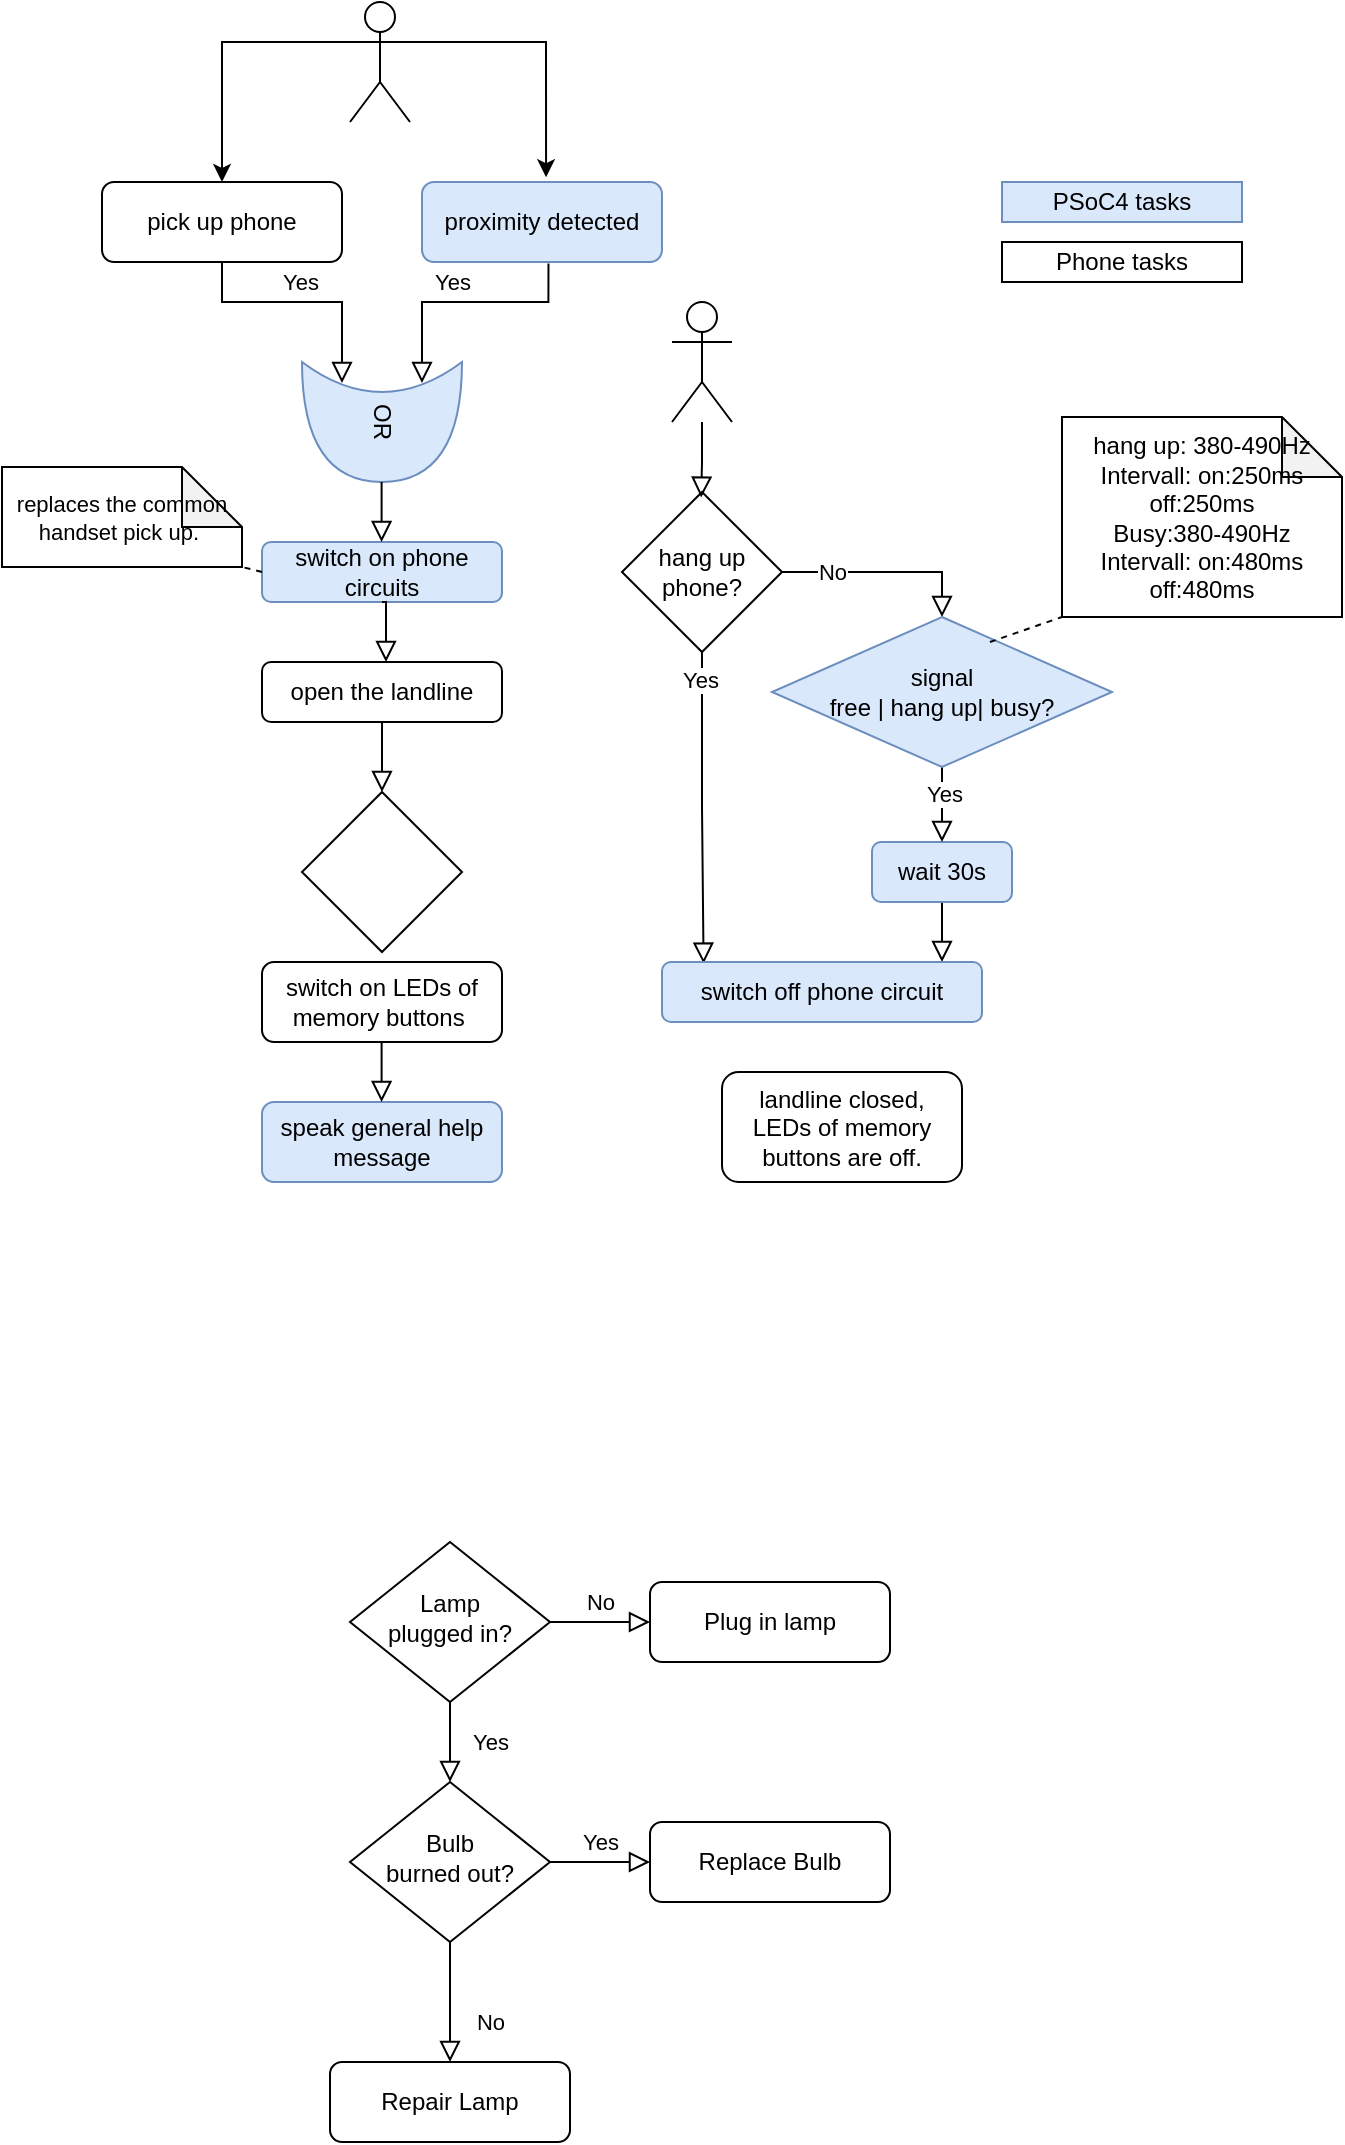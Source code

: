 <mxfile version="20.8.23" type="github">
  <diagram id="C5RBs43oDa-KdzZeNtuy" name="Page-1">
    <mxGraphModel dx="830" dy="1626" grid="1" gridSize="10" guides="1" tooltips="1" connect="1" arrows="1" fold="1" page="1" pageScale="1" pageWidth="827" pageHeight="1169" math="0" shadow="0">
      <root>
        <mxCell id="WIyWlLk6GJQsqaUBKTNV-0" />
        <mxCell id="WIyWlLk6GJQsqaUBKTNV-1" parent="WIyWlLk6GJQsqaUBKTNV-0" />
        <mxCell id="WIyWlLk6GJQsqaUBKTNV-3" value="pick up phone" style="rounded=1;whiteSpace=wrap;html=1;fontSize=12;glass=0;strokeWidth=1;shadow=0;" parent="WIyWlLk6GJQsqaUBKTNV-1" vertex="1">
          <mxGeometry x="160" y="80" width="120" height="40" as="geometry" />
        </mxCell>
        <mxCell id="WIyWlLk6GJQsqaUBKTNV-4" value="Yes" style="rounded=0;html=1;jettySize=auto;orthogonalLoop=1;fontSize=11;endArrow=block;endFill=0;endSize=8;strokeWidth=1;shadow=0;labelBackgroundColor=none;edgeStyle=orthogonalEdgeStyle;" parent="WIyWlLk6GJQsqaUBKTNV-1" source="WIyWlLk6GJQsqaUBKTNV-6" target="WIyWlLk6GJQsqaUBKTNV-10" edge="1">
          <mxGeometry y="20" relative="1" as="geometry">
            <mxPoint as="offset" />
          </mxGeometry>
        </mxCell>
        <mxCell id="WIyWlLk6GJQsqaUBKTNV-5" value="No" style="edgeStyle=orthogonalEdgeStyle;rounded=0;html=1;jettySize=auto;orthogonalLoop=1;fontSize=11;endArrow=block;endFill=0;endSize=8;strokeWidth=1;shadow=0;labelBackgroundColor=none;" parent="WIyWlLk6GJQsqaUBKTNV-1" source="WIyWlLk6GJQsqaUBKTNV-6" target="WIyWlLk6GJQsqaUBKTNV-7" edge="1">
          <mxGeometry y="10" relative="1" as="geometry">
            <mxPoint as="offset" />
          </mxGeometry>
        </mxCell>
        <mxCell id="WIyWlLk6GJQsqaUBKTNV-6" value="Lamp&lt;br&gt;plugged in?" style="rhombus;whiteSpace=wrap;html=1;shadow=0;fontFamily=Helvetica;fontSize=12;align=center;strokeWidth=1;spacing=6;spacingTop=-4;" parent="WIyWlLk6GJQsqaUBKTNV-1" vertex="1">
          <mxGeometry x="284" y="760" width="100" height="80" as="geometry" />
        </mxCell>
        <mxCell id="WIyWlLk6GJQsqaUBKTNV-7" value="Plug in lamp" style="rounded=1;whiteSpace=wrap;html=1;fontSize=12;glass=0;strokeWidth=1;shadow=0;" parent="WIyWlLk6GJQsqaUBKTNV-1" vertex="1">
          <mxGeometry x="434" y="780" width="120" height="40" as="geometry" />
        </mxCell>
        <mxCell id="WIyWlLk6GJQsqaUBKTNV-8" value="No" style="rounded=0;html=1;jettySize=auto;orthogonalLoop=1;fontSize=11;endArrow=block;endFill=0;endSize=8;strokeWidth=1;shadow=0;labelBackgroundColor=none;edgeStyle=orthogonalEdgeStyle;" parent="WIyWlLk6GJQsqaUBKTNV-1" source="WIyWlLk6GJQsqaUBKTNV-10" target="WIyWlLk6GJQsqaUBKTNV-11" edge="1">
          <mxGeometry x="0.333" y="20" relative="1" as="geometry">
            <mxPoint as="offset" />
          </mxGeometry>
        </mxCell>
        <mxCell id="WIyWlLk6GJQsqaUBKTNV-9" value="Yes" style="edgeStyle=orthogonalEdgeStyle;rounded=0;html=1;jettySize=auto;orthogonalLoop=1;fontSize=11;endArrow=block;endFill=0;endSize=8;strokeWidth=1;shadow=0;labelBackgroundColor=none;" parent="WIyWlLk6GJQsqaUBKTNV-1" source="WIyWlLk6GJQsqaUBKTNV-10" target="WIyWlLk6GJQsqaUBKTNV-12" edge="1">
          <mxGeometry y="10" relative="1" as="geometry">
            <mxPoint as="offset" />
          </mxGeometry>
        </mxCell>
        <mxCell id="WIyWlLk6GJQsqaUBKTNV-10" value="Bulb&lt;br&gt;burned out?" style="rhombus;whiteSpace=wrap;html=1;shadow=0;fontFamily=Helvetica;fontSize=12;align=center;strokeWidth=1;spacing=6;spacingTop=-4;" parent="WIyWlLk6GJQsqaUBKTNV-1" vertex="1">
          <mxGeometry x="284" y="880" width="100" height="80" as="geometry" />
        </mxCell>
        <mxCell id="WIyWlLk6GJQsqaUBKTNV-11" value="Repair Lamp" style="rounded=1;whiteSpace=wrap;html=1;fontSize=12;glass=0;strokeWidth=1;shadow=0;" parent="WIyWlLk6GJQsqaUBKTNV-1" vertex="1">
          <mxGeometry x="274" y="1020" width="120" height="40" as="geometry" />
        </mxCell>
        <mxCell id="WIyWlLk6GJQsqaUBKTNV-12" value="Replace Bulb" style="rounded=1;whiteSpace=wrap;html=1;fontSize=12;glass=0;strokeWidth=1;shadow=0;" parent="WIyWlLk6GJQsqaUBKTNV-1" vertex="1">
          <mxGeometry x="434" y="900" width="120" height="40" as="geometry" />
        </mxCell>
        <mxCell id="4fPn2dJ94Awd5dNHBFq_-0" value="&lt;div&gt;switch on phone circuits&lt;/div&gt;" style="rounded=1;whiteSpace=wrap;html=1;fillColor=#dae8fc;strokeColor=#6c8ebf;" vertex="1" parent="WIyWlLk6GJQsqaUBKTNV-1">
          <mxGeometry x="240" y="260" width="120" height="30" as="geometry" />
        </mxCell>
        <mxCell id="4fPn2dJ94Awd5dNHBFq_-1" value="&lt;div&gt;OR&lt;/div&gt;" style="shape=xor;whiteSpace=wrap;html=1;rotation=90;fillColor=#dae8fc;strokeColor=#6c8ebf;" vertex="1" parent="WIyWlLk6GJQsqaUBKTNV-1">
          <mxGeometry x="270" y="160" width="60" height="80" as="geometry" />
        </mxCell>
        <mxCell id="4fPn2dJ94Awd5dNHBFq_-2" value="speak general help message" style="rounded=1;whiteSpace=wrap;html=1;fillColor=#dae8fc;strokeColor=#6c8ebf;" vertex="1" parent="WIyWlLk6GJQsqaUBKTNV-1">
          <mxGeometry x="240" y="540" width="120" height="40" as="geometry" />
        </mxCell>
        <mxCell id="4fPn2dJ94Awd5dNHBFq_-3" value="proximity detected" style="rounded=1;whiteSpace=wrap;html=1;fillColor=#dae8fc;strokeColor=#6c8ebf;" vertex="1" parent="WIyWlLk6GJQsqaUBKTNV-1">
          <mxGeometry x="320" y="80" width="120" height="40" as="geometry" />
        </mxCell>
        <mxCell id="4fPn2dJ94Awd5dNHBFq_-4" value="" style="rounded=0;html=1;jettySize=auto;orthogonalLoop=1;fontSize=11;endArrow=block;endFill=0;endSize=8;strokeWidth=1;shadow=0;labelBackgroundColor=none;edgeStyle=orthogonalEdgeStyle;entryX=0.175;entryY=0.75;entryDx=0;entryDy=0;entryPerimeter=0;" edge="1" parent="WIyWlLk6GJQsqaUBKTNV-1">
          <mxGeometry width="50" height="50" relative="1" as="geometry">
            <mxPoint x="299.8" y="230" as="sourcePoint" />
            <mxPoint x="299.8" y="260" as="targetPoint" />
            <Array as="points">
              <mxPoint x="300.09" y="250" />
              <mxPoint x="300.09" y="250" />
            </Array>
          </mxGeometry>
        </mxCell>
        <mxCell id="4fPn2dJ94Awd5dNHBFq_-5" value="Yes" style="rounded=0;html=1;jettySize=auto;orthogonalLoop=1;fontSize=11;endArrow=block;endFill=0;endSize=8;strokeWidth=1;shadow=0;labelBackgroundColor=none;edgeStyle=orthogonalEdgeStyle;entryX=0.175;entryY=0.75;entryDx=0;entryDy=0;entryPerimeter=0;exitX=0.5;exitY=1;exitDx=0;exitDy=0;" edge="1" parent="WIyWlLk6GJQsqaUBKTNV-1" source="WIyWlLk6GJQsqaUBKTNV-3" target="4fPn2dJ94Awd5dNHBFq_-1">
          <mxGeometry x="-0.032" y="10" relative="1" as="geometry">
            <mxPoint as="offset" />
            <mxPoint x="229.5" y="120" as="sourcePoint" />
            <mxPoint x="229.5" y="160" as="targetPoint" />
            <Array as="points">
              <mxPoint x="220" y="140" />
              <mxPoint x="280" y="140" />
            </Array>
          </mxGeometry>
        </mxCell>
        <mxCell id="4fPn2dJ94Awd5dNHBFq_-8" value="Yes" style="rounded=0;html=1;jettySize=auto;orthogonalLoop=1;fontSize=11;endArrow=block;endFill=0;endSize=8;strokeWidth=1;shadow=0;labelBackgroundColor=none;edgeStyle=orthogonalEdgeStyle;movable=1;resizable=1;rotatable=1;deletable=1;editable=1;locked=0;connectable=1;entryX=0.175;entryY=0.25;entryDx=0;entryDy=0;entryPerimeter=0;exitX=0.527;exitY=1.02;exitDx=0;exitDy=0;exitPerimeter=0;" edge="1" parent="WIyWlLk6GJQsqaUBKTNV-1" source="4fPn2dJ94Awd5dNHBFq_-3" target="4fPn2dJ94Awd5dNHBFq_-1">
          <mxGeometry x="0.087" y="-10" relative="1" as="geometry">
            <mxPoint as="offset" />
            <mxPoint x="370" y="120" as="sourcePoint" />
            <mxPoint x="319.97" y="190" as="targetPoint" />
            <Array as="points">
              <mxPoint x="383" y="140" />
              <mxPoint x="320" y="140" />
            </Array>
          </mxGeometry>
        </mxCell>
        <mxCell id="4fPn2dJ94Awd5dNHBFq_-9" value="" style="rounded=0;html=1;jettySize=auto;orthogonalLoop=1;fontSize=11;endArrow=block;endFill=0;endSize=8;strokeWidth=1;shadow=0;labelBackgroundColor=none;edgeStyle=orthogonalEdgeStyle;exitX=0.5;exitY=1;exitDx=0;exitDy=0;" edge="1" parent="WIyWlLk6GJQsqaUBKTNV-1" source="4fPn2dJ94Awd5dNHBFq_-0">
          <mxGeometry width="50" height="50" relative="1" as="geometry">
            <mxPoint x="330" y="430" as="sourcePoint" />
            <mxPoint x="302" y="320" as="targetPoint" />
            <Array as="points">
              <mxPoint x="302" y="290" />
            </Array>
          </mxGeometry>
        </mxCell>
        <mxCell id="4fPn2dJ94Awd5dNHBFq_-53" value="" style="edgeStyle=orthogonalEdgeStyle;rounded=0;orthogonalLoop=1;jettySize=auto;html=1;exitX=0.5;exitY=1;exitDx=0;exitDy=0;labelBackgroundColor=none;endArrow=block;endFill=0;endSize=8;strokeWidth=1;shadow=0;" edge="1" parent="WIyWlLk6GJQsqaUBKTNV-1" source="4fPn2dJ94Awd5dNHBFq_-11" target="4fPn2dJ94Awd5dNHBFq_-52">
          <mxGeometry relative="1" as="geometry">
            <Array as="points">
              <mxPoint x="300" y="360" />
              <mxPoint x="300" y="360" />
            </Array>
          </mxGeometry>
        </mxCell>
        <mxCell id="4fPn2dJ94Awd5dNHBFq_-11" value="open the landline" style="rounded=1;whiteSpace=wrap;html=1;" vertex="1" parent="WIyWlLk6GJQsqaUBKTNV-1">
          <mxGeometry x="240" y="320" width="120" height="30" as="geometry" />
        </mxCell>
        <mxCell id="4fPn2dJ94Awd5dNHBFq_-12" value="switch on LEDs of memory buttons&amp;nbsp;" style="rounded=1;whiteSpace=wrap;html=1;" vertex="1" parent="WIyWlLk6GJQsqaUBKTNV-1">
          <mxGeometry x="240" y="470" width="120" height="40" as="geometry" />
        </mxCell>
        <mxCell id="4fPn2dJ94Awd5dNHBFq_-13" value="" style="rounded=0;html=1;jettySize=auto;orthogonalLoop=1;fontSize=11;endArrow=block;endFill=0;endSize=8;strokeWidth=1;shadow=0;labelBackgroundColor=none;edgeStyle=orthogonalEdgeStyle;entryX=0.175;entryY=0.75;entryDx=0;entryDy=0;entryPerimeter=0;" edge="1" parent="WIyWlLk6GJQsqaUBKTNV-1">
          <mxGeometry width="50" height="50" relative="1" as="geometry">
            <mxPoint x="299.8" y="510" as="sourcePoint" />
            <mxPoint x="299.8" y="540" as="targetPoint" />
            <Array as="points">
              <mxPoint x="299.8" y="530" />
              <mxPoint x="299.8" y="530" />
            </Array>
          </mxGeometry>
        </mxCell>
        <mxCell id="4fPn2dJ94Awd5dNHBFq_-17" value="&lt;div&gt;PSoC4 tasks&lt;/div&gt;" style="rounded=0;whiteSpace=wrap;html=1;fillColor=#dae8fc;strokeColor=#6c8ebf;" vertex="1" parent="WIyWlLk6GJQsqaUBKTNV-1">
          <mxGeometry x="610" y="80" width="120" height="20" as="geometry" />
        </mxCell>
        <mxCell id="4fPn2dJ94Awd5dNHBFq_-18" value="Phone tasks" style="rounded=0;whiteSpace=wrap;html=1;" vertex="1" parent="WIyWlLk6GJQsqaUBKTNV-1">
          <mxGeometry x="610" y="110" width="120" height="20" as="geometry" />
        </mxCell>
        <mxCell id="4fPn2dJ94Awd5dNHBFq_-28" value="" style="rounded=0;html=1;jettySize=auto;orthogonalLoop=1;fontSize=11;endArrow=block;endFill=0;endSize=8;strokeWidth=1;shadow=0;labelBackgroundColor=none;edgeStyle=orthogonalEdgeStyle;entryX=0.5;entryY=0;entryDx=0;entryDy=0;exitX=1;exitY=0.5;exitDx=0;exitDy=0;" edge="1" parent="WIyWlLk6GJQsqaUBKTNV-1" source="4fPn2dJ94Awd5dNHBFq_-33" target="4fPn2dJ94Awd5dNHBFq_-24">
          <mxGeometry relative="1" as="geometry" />
        </mxCell>
        <mxCell id="4fPn2dJ94Awd5dNHBFq_-34" value="&lt;div&gt;No&lt;/div&gt;" style="edgeLabel;html=1;align=center;verticalAlign=middle;resizable=0;points=[];" vertex="1" connectable="0" parent="4fPn2dJ94Awd5dNHBFq_-28">
          <mxGeometry x="-0.52" relative="1" as="geometry">
            <mxPoint as="offset" />
          </mxGeometry>
        </mxCell>
        <mxCell id="4fPn2dJ94Awd5dNHBFq_-44" value="" style="rounded=0;html=1;jettySize=auto;orthogonalLoop=1;fontSize=11;endArrow=block;endFill=0;endSize=8;strokeWidth=1;shadow=0;labelBackgroundColor=none;edgeStyle=orthogonalEdgeStyle;entryX=0.875;entryY=0;entryDx=0;entryDy=0;entryPerimeter=0;" edge="1" parent="WIyWlLk6GJQsqaUBKTNV-1" source="4fPn2dJ94Awd5dNHBFq_-22" target="4fPn2dJ94Awd5dNHBFq_-41">
          <mxGeometry relative="1" as="geometry" />
        </mxCell>
        <mxCell id="4fPn2dJ94Awd5dNHBFq_-22" value="wait 30s" style="rounded=1;whiteSpace=wrap;html=1;fillColor=#dae8fc;strokeColor=#6c8ebf;" vertex="1" parent="WIyWlLk6GJQsqaUBKTNV-1">
          <mxGeometry x="545" y="410" width="70" height="30" as="geometry" />
        </mxCell>
        <mxCell id="4fPn2dJ94Awd5dNHBFq_-23" value="&lt;div&gt;hang up: 380-490Hz&lt;/div&gt;&lt;div&gt;Intervall: on:250ms&lt;/div&gt;&lt;div&gt;off:250ms&lt;/div&gt;&lt;div&gt;Busy:380-490Hz&lt;div&gt;Intervall: on:480ms&lt;/div&gt;&lt;div&gt;off:480ms&lt;/div&gt; &lt;/div&gt;" style="shape=note;whiteSpace=wrap;html=1;backgroundOutline=1;darkOpacity=0.05;" vertex="1" parent="WIyWlLk6GJQsqaUBKTNV-1">
          <mxGeometry x="640" y="197.5" width="140" height="100" as="geometry" />
        </mxCell>
        <mxCell id="4fPn2dJ94Awd5dNHBFq_-43" style="rounded=0;html=1;jettySize=auto;orthogonalLoop=1;fontSize=11;endArrow=block;endFill=0;endSize=8;strokeWidth=1;shadow=0;labelBackgroundColor=none;edgeStyle=orthogonalEdgeStyle;" edge="1" parent="WIyWlLk6GJQsqaUBKTNV-1" source="4fPn2dJ94Awd5dNHBFq_-24" target="4fPn2dJ94Awd5dNHBFq_-22">
          <mxGeometry relative="1" as="geometry">
            <Array as="points">
              <mxPoint x="580" y="390" />
              <mxPoint x="580" y="390" />
            </Array>
          </mxGeometry>
        </mxCell>
        <mxCell id="4fPn2dJ94Awd5dNHBFq_-45" value="Yes" style="edgeLabel;html=1;align=center;verticalAlign=middle;resizable=0;points=[];" vertex="1" connectable="0" parent="4fPn2dJ94Awd5dNHBFq_-43">
          <mxGeometry x="-0.301" y="1" relative="1" as="geometry">
            <mxPoint as="offset" />
          </mxGeometry>
        </mxCell>
        <mxCell id="4fPn2dJ94Awd5dNHBFq_-24" value="&lt;div&gt;signal&lt;br&gt;&lt;/div&gt;&lt;div&gt;free | hang up| busy?&lt;/div&gt;" style="rhombus;whiteSpace=wrap;html=1;fillColor=#dae8fc;strokeColor=#6c8ebf;" vertex="1" parent="WIyWlLk6GJQsqaUBKTNV-1">
          <mxGeometry x="495" y="297.5" width="170" height="75" as="geometry" />
        </mxCell>
        <mxCell id="4fPn2dJ94Awd5dNHBFq_-42" style="rounded=0;html=1;jettySize=auto;orthogonalLoop=1;fontSize=11;endArrow=block;endFill=0;endSize=8;strokeWidth=1;shadow=0;labelBackgroundColor=none;edgeStyle=orthogonalEdgeStyle;entryX=0.13;entryY=0.027;entryDx=0;entryDy=0;entryPerimeter=0;" edge="1" parent="WIyWlLk6GJQsqaUBKTNV-1" source="4fPn2dJ94Awd5dNHBFq_-33" target="4fPn2dJ94Awd5dNHBFq_-41">
          <mxGeometry relative="1" as="geometry">
            <mxPoint x="460" y="420" as="targetPoint" />
          </mxGeometry>
        </mxCell>
        <mxCell id="4fPn2dJ94Awd5dNHBFq_-48" value="Yes" style="edgeLabel;html=1;align=center;verticalAlign=middle;resizable=0;points=[];" vertex="1" connectable="0" parent="4fPn2dJ94Awd5dNHBFq_-42">
          <mxGeometry x="-0.819" y="-1" relative="1" as="geometry">
            <mxPoint as="offset" />
          </mxGeometry>
        </mxCell>
        <mxCell id="4fPn2dJ94Awd5dNHBFq_-33" value="hang up phone?" style="rhombus;whiteSpace=wrap;html=1;" vertex="1" parent="WIyWlLk6GJQsqaUBKTNV-1">
          <mxGeometry x="420" y="235" width="80" height="80" as="geometry" />
        </mxCell>
        <mxCell id="4fPn2dJ94Awd5dNHBFq_-36" value="" style="rounded=0;html=1;jettySize=auto;orthogonalLoop=1;fontSize=11;endArrow=block;endFill=0;endSize=8;strokeWidth=1;shadow=0;labelBackgroundColor=none;edgeStyle=orthogonalEdgeStyle;entryX=0.495;entryY=0.035;entryDx=0;entryDy=0;entryPerimeter=0;" edge="1" parent="WIyWlLk6GJQsqaUBKTNV-1" source="4fPn2dJ94Awd5dNHBFq_-35" target="4fPn2dJ94Awd5dNHBFq_-33">
          <mxGeometry relative="1" as="geometry" />
        </mxCell>
        <mxCell id="4fPn2dJ94Awd5dNHBFq_-35" value="" style="shape=umlActor;verticalLabelPosition=bottom;verticalAlign=top;html=1;outlineConnect=0;" vertex="1" parent="WIyWlLk6GJQsqaUBKTNV-1">
          <mxGeometry x="445" y="140" width="30" height="60" as="geometry" />
        </mxCell>
        <mxCell id="4fPn2dJ94Awd5dNHBFq_-38" style="edgeStyle=orthogonalEdgeStyle;rounded=0;orthogonalLoop=1;jettySize=auto;html=1;exitX=0;exitY=0.333;exitDx=0;exitDy=0;exitPerimeter=0;" edge="1" parent="WIyWlLk6GJQsqaUBKTNV-1" source="4fPn2dJ94Awd5dNHBFq_-37" target="WIyWlLk6GJQsqaUBKTNV-3">
          <mxGeometry relative="1" as="geometry">
            <Array as="points">
              <mxPoint x="220" y="10" />
            </Array>
          </mxGeometry>
        </mxCell>
        <mxCell id="4fPn2dJ94Awd5dNHBFq_-39" style="edgeStyle=orthogonalEdgeStyle;rounded=0;orthogonalLoop=1;jettySize=auto;html=1;exitX=1;exitY=0.333;exitDx=0;exitDy=0;exitPerimeter=0;entryX=0.517;entryY=-0.06;entryDx=0;entryDy=0;entryPerimeter=0;" edge="1" parent="WIyWlLk6GJQsqaUBKTNV-1" source="4fPn2dJ94Awd5dNHBFq_-37" target="4fPn2dJ94Awd5dNHBFq_-3">
          <mxGeometry relative="1" as="geometry" />
        </mxCell>
        <mxCell id="4fPn2dJ94Awd5dNHBFq_-37" value="" style="shape=umlActor;verticalLabelPosition=bottom;verticalAlign=top;html=1;outlineConnect=0;" vertex="1" parent="WIyWlLk6GJQsqaUBKTNV-1">
          <mxGeometry x="284" y="-10" width="30" height="60" as="geometry" />
        </mxCell>
        <mxCell id="4fPn2dJ94Awd5dNHBFq_-41" value="switch off phone circuit" style="rounded=1;whiteSpace=wrap;html=1;fillColor=#dae8fc;strokeColor=#6c8ebf;" vertex="1" parent="WIyWlLk6GJQsqaUBKTNV-1">
          <mxGeometry x="440" y="470" width="160" height="30" as="geometry" />
        </mxCell>
        <mxCell id="4fPn2dJ94Awd5dNHBFq_-46" value="&lt;div&gt;landline closed, &lt;br&gt;&lt;/div&gt;&lt;div&gt;LEDs of memory buttons are off.&lt;/div&gt;" style="rounded=1;whiteSpace=wrap;html=1;" vertex="1" parent="WIyWlLk6GJQsqaUBKTNV-1">
          <mxGeometry x="470" y="525" width="120" height="55" as="geometry" />
        </mxCell>
        <mxCell id="4fPn2dJ94Awd5dNHBFq_-51" value="" style="endArrow=none;dashed=1;html=1;rounded=0;entryX=0;entryY=1;entryDx=0;entryDy=0;entryPerimeter=0;exitX=0.641;exitY=0.167;exitDx=0;exitDy=0;exitPerimeter=0;" edge="1" parent="WIyWlLk6GJQsqaUBKTNV-1" source="4fPn2dJ94Awd5dNHBFq_-24" target="4fPn2dJ94Awd5dNHBFq_-23">
          <mxGeometry width="50" height="50" relative="1" as="geometry">
            <mxPoint x="600" y="300" as="sourcePoint" />
            <mxPoint x="650" y="250" as="targetPoint" />
          </mxGeometry>
        </mxCell>
        <mxCell id="4fPn2dJ94Awd5dNHBFq_-52" value="" style="rhombus;whiteSpace=wrap;html=1;" vertex="1" parent="WIyWlLk6GJQsqaUBKTNV-1">
          <mxGeometry x="260" y="385" width="80" height="80" as="geometry" />
        </mxCell>
        <mxCell id="4fPn2dJ94Awd5dNHBFq_-54" value="replaces the common handset pick up.&amp;nbsp; " style="shape=note;whiteSpace=wrap;html=1;backgroundOutline=1;darkOpacity=0.05;fontFamily=Helvetica;fontSize=11;fontColor=default;" vertex="1" parent="WIyWlLk6GJQsqaUBKTNV-1">
          <mxGeometry x="110" y="222.5" width="120" height="50" as="geometry" />
        </mxCell>
        <mxCell id="4fPn2dJ94Awd5dNHBFq_-55" value="" style="endArrow=none;dashed=1;html=1;rounded=0;shadow=0;labelBackgroundColor=none;strokeColor=default;strokeWidth=1;fontFamily=Helvetica;fontSize=11;fontColor=default;endSize=8;shape=connector;exitX=0;exitY=0.5;exitDx=0;exitDy=0;entryX=1;entryY=1;entryDx=0;entryDy=0;entryPerimeter=0;" edge="1" parent="WIyWlLk6GJQsqaUBKTNV-1" source="4fPn2dJ94Awd5dNHBFq_-0" target="4fPn2dJ94Awd5dNHBFq_-54">
          <mxGeometry width="50" height="50" relative="1" as="geometry">
            <mxPoint x="170" y="330" as="sourcePoint" />
            <mxPoint x="220" y="280" as="targetPoint" />
          </mxGeometry>
        </mxCell>
      </root>
    </mxGraphModel>
  </diagram>
</mxfile>
